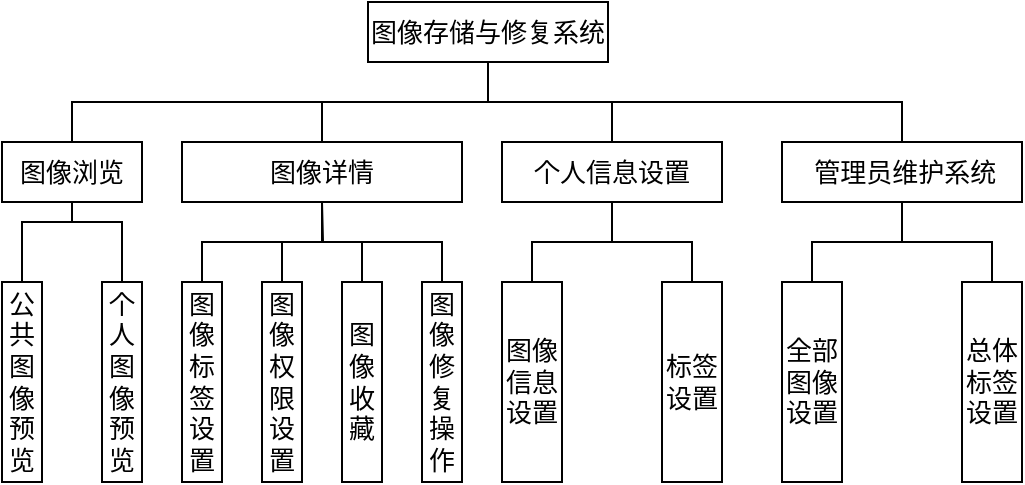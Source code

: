 <mxfile version="21.2.9" type="github">
  <diagram id="C5RBs43oDa-KdzZeNtuy" name="Page-1">
    <mxGraphModel dx="644" dy="324" grid="1" gridSize="10" guides="1" tooltips="1" connect="1" arrows="1" fold="1" page="1" pageScale="1" pageWidth="583" pageHeight="827" math="0" shadow="0">
      <root>
        <mxCell id="WIyWlLk6GJQsqaUBKTNV-0" />
        <mxCell id="WIyWlLk6GJQsqaUBKTNV-1" parent="WIyWlLk6GJQsqaUBKTNV-0" />
        <mxCell id="Nia3L4bW7R5w-4qVx0B0-27" style="edgeStyle=orthogonalEdgeStyle;rounded=0;orthogonalLoop=1;jettySize=auto;html=1;entryX=0.5;entryY=0;entryDx=0;entryDy=0;exitX=0.5;exitY=1;exitDx=0;exitDy=0;strokeColor=default;endArrow=none;endFill=0;fontFamily=宋体;" edge="1" parent="WIyWlLk6GJQsqaUBKTNV-1" source="Nia3L4bW7R5w-4qVx0B0-0" target="Nia3L4bW7R5w-4qVx0B0-1">
          <mxGeometry relative="1" as="geometry" />
        </mxCell>
        <mxCell id="Nia3L4bW7R5w-4qVx0B0-29" style="rounded=0;orthogonalLoop=1;jettySize=auto;html=1;exitX=0.5;exitY=1;exitDx=0;exitDy=0;entryX=0.5;entryY=0;entryDx=0;entryDy=0;edgeStyle=orthogonalEdgeStyle;endArrow=none;endFill=0;fontFamily=宋体;" edge="1" parent="WIyWlLk6GJQsqaUBKTNV-1" source="Nia3L4bW7R5w-4qVx0B0-0" target="Nia3L4bW7R5w-4qVx0B0-22">
          <mxGeometry relative="1" as="geometry" />
        </mxCell>
        <mxCell id="Nia3L4bW7R5w-4qVx0B0-30" style="edgeStyle=orthogonalEdgeStyle;rounded=0;orthogonalLoop=1;jettySize=auto;html=1;exitX=0.5;exitY=1;exitDx=0;exitDy=0;entryX=0.5;entryY=0;entryDx=0;entryDy=0;endArrow=none;endFill=0;fontFamily=宋体;" edge="1" parent="WIyWlLk6GJQsqaUBKTNV-1" source="Nia3L4bW7R5w-4qVx0B0-0" target="Nia3L4bW7R5w-4qVx0B0-3">
          <mxGeometry relative="1" as="geometry" />
        </mxCell>
        <mxCell id="Nia3L4bW7R5w-4qVx0B0-31" style="edgeStyle=orthogonalEdgeStyle;rounded=0;orthogonalLoop=1;jettySize=auto;html=1;exitX=0.5;exitY=1;exitDx=0;exitDy=0;endArrow=none;endFill=0;fontFamily=宋体;" edge="1" parent="WIyWlLk6GJQsqaUBKTNV-1" source="Nia3L4bW7R5w-4qVx0B0-0" target="Nia3L4bW7R5w-4qVx0B0-4">
          <mxGeometry relative="1" as="geometry" />
        </mxCell>
        <mxCell id="Nia3L4bW7R5w-4qVx0B0-0" value="图像存储与修复系统" style="rounded=0;whiteSpace=wrap;html=1;fontFamily=宋体;fontSize=13;" vertex="1" parent="WIyWlLk6GJQsqaUBKTNV-1">
          <mxGeometry x="220" y="20" width="120" height="30" as="geometry" />
        </mxCell>
        <mxCell id="Nia3L4bW7R5w-4qVx0B0-32" style="edgeStyle=orthogonalEdgeStyle;shape=connector;rounded=0;orthogonalLoop=1;jettySize=auto;html=1;exitX=0.5;exitY=1;exitDx=0;exitDy=0;entryX=0.5;entryY=0;entryDx=0;entryDy=0;labelBackgroundColor=default;strokeColor=default;fontFamily=宋体;fontSize=11;fontColor=default;endArrow=none;endFill=0;" edge="1" parent="WIyWlLk6GJQsqaUBKTNV-1" source="Nia3L4bW7R5w-4qVx0B0-1" target="Nia3L4bW7R5w-4qVx0B0-5">
          <mxGeometry relative="1" as="geometry">
            <Array as="points">
              <mxPoint x="72" y="130" />
              <mxPoint x="47" y="130" />
            </Array>
          </mxGeometry>
        </mxCell>
        <mxCell id="Nia3L4bW7R5w-4qVx0B0-33" style="edgeStyle=orthogonalEdgeStyle;shape=connector;rounded=0;orthogonalLoop=1;jettySize=auto;html=1;exitX=0.5;exitY=1;exitDx=0;exitDy=0;entryX=0.5;entryY=0;entryDx=0;entryDy=0;labelBackgroundColor=default;strokeColor=default;fontFamily=宋体;fontSize=11;fontColor=default;endArrow=none;endFill=0;" edge="1" parent="WIyWlLk6GJQsqaUBKTNV-1" source="Nia3L4bW7R5w-4qVx0B0-1" target="Nia3L4bW7R5w-4qVx0B0-6">
          <mxGeometry relative="1" as="geometry">
            <Array as="points">
              <mxPoint x="72" y="130" />
              <mxPoint x="97" y="130" />
            </Array>
          </mxGeometry>
        </mxCell>
        <mxCell id="Nia3L4bW7R5w-4qVx0B0-1" value="图像浏览" style="rounded=0;whiteSpace=wrap;html=1;fontSize=13;fontFamily=宋体;" vertex="1" parent="WIyWlLk6GJQsqaUBKTNV-1">
          <mxGeometry x="37" y="90" width="70" height="30" as="geometry" />
        </mxCell>
        <mxCell id="Nia3L4bW7R5w-4qVx0B0-3" value="个人信息设置" style="rounded=0;whiteSpace=wrap;html=1;fontSize=13;fontFamily=宋体;" vertex="1" parent="WIyWlLk6GJQsqaUBKTNV-1">
          <mxGeometry x="287" y="90" width="110" height="30" as="geometry" />
        </mxCell>
        <mxCell id="Nia3L4bW7R5w-4qVx0B0-44" style="edgeStyle=orthogonalEdgeStyle;shape=connector;rounded=0;orthogonalLoop=1;jettySize=auto;html=1;exitX=0.5;exitY=1;exitDx=0;exitDy=0;entryX=0.5;entryY=0;entryDx=0;entryDy=0;labelBackgroundColor=default;strokeColor=default;fontFamily=宋体;fontSize=11;fontColor=default;endArrow=none;endFill=0;" edge="1" parent="WIyWlLk6GJQsqaUBKTNV-1" source="Nia3L4bW7R5w-4qVx0B0-4" target="Nia3L4bW7R5w-4qVx0B0-42">
          <mxGeometry relative="1" as="geometry" />
        </mxCell>
        <mxCell id="Nia3L4bW7R5w-4qVx0B0-45" style="edgeStyle=orthogonalEdgeStyle;shape=connector;rounded=0;orthogonalLoop=1;jettySize=auto;html=1;exitX=0.5;exitY=1;exitDx=0;exitDy=0;entryX=0.5;entryY=0;entryDx=0;entryDy=0;labelBackgroundColor=default;strokeColor=default;fontFamily=宋体;fontSize=11;fontColor=default;endArrow=none;endFill=0;" edge="1" parent="WIyWlLk6GJQsqaUBKTNV-1" source="Nia3L4bW7R5w-4qVx0B0-4" target="Nia3L4bW7R5w-4qVx0B0-43">
          <mxGeometry relative="1" as="geometry" />
        </mxCell>
        <mxCell id="Nia3L4bW7R5w-4qVx0B0-4" value="&amp;nbsp;管理员维护系统" style="rounded=0;whiteSpace=wrap;html=1;fontSize=13;fontFamily=宋体;" vertex="1" parent="WIyWlLk6GJQsqaUBKTNV-1">
          <mxGeometry x="427" y="90" width="120" height="30" as="geometry" />
        </mxCell>
        <mxCell id="Nia3L4bW7R5w-4qVx0B0-5" value="公共图像预览" style="rounded=0;whiteSpace=wrap;html=1;fontSize=13;fontFamily=宋体;" vertex="1" parent="WIyWlLk6GJQsqaUBKTNV-1">
          <mxGeometry x="37" y="160" width="20" height="100" as="geometry" />
        </mxCell>
        <mxCell id="Nia3L4bW7R5w-4qVx0B0-6" value="个人图像预览" style="rounded=0;whiteSpace=wrap;html=1;fontSize=13;fontFamily=宋体;" vertex="1" parent="WIyWlLk6GJQsqaUBKTNV-1">
          <mxGeometry x="87" y="160" width="20" height="100" as="geometry" />
        </mxCell>
        <mxCell id="Nia3L4bW7R5w-4qVx0B0-34" style="edgeStyle=orthogonalEdgeStyle;shape=connector;rounded=0;orthogonalLoop=1;jettySize=auto;html=1;exitX=0.5;exitY=0;exitDx=0;exitDy=0;entryX=0.5;entryY=1;entryDx=0;entryDy=0;labelBackgroundColor=default;strokeColor=default;fontFamily=宋体;fontSize=11;fontColor=default;endArrow=none;endFill=0;" edge="1" parent="WIyWlLk6GJQsqaUBKTNV-1" source="Nia3L4bW7R5w-4qVx0B0-7" target="Nia3L4bW7R5w-4qVx0B0-22">
          <mxGeometry relative="1" as="geometry" />
        </mxCell>
        <mxCell id="Nia3L4bW7R5w-4qVx0B0-7" value="图像标签设置" style="rounded=0;whiteSpace=wrap;html=1;fontSize=13;fontFamily=宋体;" vertex="1" parent="WIyWlLk6GJQsqaUBKTNV-1">
          <mxGeometry x="127" y="160" width="20" height="100" as="geometry" />
        </mxCell>
        <mxCell id="Nia3L4bW7R5w-4qVx0B0-38" style="edgeStyle=orthogonalEdgeStyle;shape=connector;rounded=0;orthogonalLoop=1;jettySize=auto;html=1;exitX=0.5;exitY=0;exitDx=0;exitDy=0;labelBackgroundColor=default;strokeColor=default;fontFamily=宋体;fontSize=11;fontColor=default;endArrow=none;endFill=0;" edge="1" parent="WIyWlLk6GJQsqaUBKTNV-1" source="Nia3L4bW7R5w-4qVx0B0-21">
          <mxGeometry relative="1" as="geometry">
            <mxPoint x="197" y="120.0" as="targetPoint" />
            <Array as="points">
              <mxPoint x="257" y="140" />
              <mxPoint x="197" y="140" />
            </Array>
          </mxGeometry>
        </mxCell>
        <mxCell id="Nia3L4bW7R5w-4qVx0B0-21" value="图像修复操作" style="rounded=0;whiteSpace=wrap;html=1;fontSize=13;fontFamily=宋体;" vertex="1" parent="WIyWlLk6GJQsqaUBKTNV-1">
          <mxGeometry x="247" y="160" width="20" height="100" as="geometry" />
        </mxCell>
        <mxCell id="Nia3L4bW7R5w-4qVx0B0-22" value="图像详情" style="rounded=0;whiteSpace=wrap;html=1;fontSize=13;fontFamily=宋体;" vertex="1" parent="WIyWlLk6GJQsqaUBKTNV-1">
          <mxGeometry x="127" y="90" width="140" height="30" as="geometry" />
        </mxCell>
        <mxCell id="Nia3L4bW7R5w-4qVx0B0-35" style="edgeStyle=orthogonalEdgeStyle;shape=connector;rounded=0;orthogonalLoop=1;jettySize=auto;html=1;exitX=0.5;exitY=0;exitDx=0;exitDy=0;labelBackgroundColor=default;strokeColor=default;fontFamily=宋体;fontSize=11;fontColor=default;endArrow=none;endFill=0;" edge="1" parent="WIyWlLk6GJQsqaUBKTNV-1" source="Nia3L4bW7R5w-4qVx0B0-23">
          <mxGeometry relative="1" as="geometry">
            <mxPoint x="197" y="130.0" as="targetPoint" />
            <Array as="points">
              <mxPoint x="177" y="140" />
              <mxPoint x="197" y="140" />
            </Array>
          </mxGeometry>
        </mxCell>
        <mxCell id="Nia3L4bW7R5w-4qVx0B0-23" value="图像权限设置" style="rounded=0;whiteSpace=wrap;html=1;fontSize=13;fontFamily=宋体;" vertex="1" parent="WIyWlLk6GJQsqaUBKTNV-1">
          <mxGeometry x="167" y="160" width="20" height="100" as="geometry" />
        </mxCell>
        <mxCell id="Nia3L4bW7R5w-4qVx0B0-36" style="edgeStyle=orthogonalEdgeStyle;shape=connector;rounded=0;orthogonalLoop=1;jettySize=auto;html=1;exitX=0.5;exitY=0;exitDx=0;exitDy=0;labelBackgroundColor=default;strokeColor=default;fontFamily=宋体;fontSize=11;fontColor=default;endArrow=none;endFill=0;" edge="1" parent="WIyWlLk6GJQsqaUBKTNV-1" source="Nia3L4bW7R5w-4qVx0B0-24">
          <mxGeometry relative="1" as="geometry">
            <mxPoint x="197" y="120.0" as="targetPoint" />
          </mxGeometry>
        </mxCell>
        <mxCell id="Nia3L4bW7R5w-4qVx0B0-24" value="图像收藏" style="rounded=0;whiteSpace=wrap;html=1;fontSize=13;fontFamily=宋体;" vertex="1" parent="WIyWlLk6GJQsqaUBKTNV-1">
          <mxGeometry x="207" y="160" width="20" height="100" as="geometry" />
        </mxCell>
        <mxCell id="Nia3L4bW7R5w-4qVx0B0-40" style="edgeStyle=orthogonalEdgeStyle;shape=connector;rounded=0;orthogonalLoop=1;jettySize=auto;html=1;exitX=0.5;exitY=0;exitDx=0;exitDy=0;entryX=0.5;entryY=1;entryDx=0;entryDy=0;labelBackgroundColor=default;strokeColor=default;fontFamily=宋体;fontSize=11;fontColor=default;endArrow=none;endFill=0;" edge="1" parent="WIyWlLk6GJQsqaUBKTNV-1" source="Nia3L4bW7R5w-4qVx0B0-25" target="Nia3L4bW7R5w-4qVx0B0-3">
          <mxGeometry relative="1" as="geometry" />
        </mxCell>
        <mxCell id="Nia3L4bW7R5w-4qVx0B0-25" value="图像信息设置" style="rounded=0;whiteSpace=wrap;html=1;fontSize=13;fontFamily=宋体;" vertex="1" parent="WIyWlLk6GJQsqaUBKTNV-1">
          <mxGeometry x="287" y="160" width="30" height="100" as="geometry" />
        </mxCell>
        <mxCell id="Nia3L4bW7R5w-4qVx0B0-41" style="edgeStyle=orthogonalEdgeStyle;shape=connector;rounded=0;orthogonalLoop=1;jettySize=auto;html=1;exitX=0.5;exitY=0;exitDx=0;exitDy=0;entryX=0.5;entryY=1;entryDx=0;entryDy=0;labelBackgroundColor=default;strokeColor=default;fontFamily=宋体;fontSize=11;fontColor=default;endArrow=none;endFill=0;" edge="1" parent="WIyWlLk6GJQsqaUBKTNV-1" source="Nia3L4bW7R5w-4qVx0B0-26" target="Nia3L4bW7R5w-4qVx0B0-3">
          <mxGeometry relative="1" as="geometry" />
        </mxCell>
        <mxCell id="Nia3L4bW7R5w-4qVx0B0-26" value="标签设置" style="rounded=0;whiteSpace=wrap;html=1;fontSize=13;fontFamily=宋体;" vertex="1" parent="WIyWlLk6GJQsqaUBKTNV-1">
          <mxGeometry x="367" y="160" width="30" height="100" as="geometry" />
        </mxCell>
        <mxCell id="Nia3L4bW7R5w-4qVx0B0-42" value="全部图像设置" style="rounded=0;whiteSpace=wrap;html=1;fontSize=13;fontFamily=宋体;" vertex="1" parent="WIyWlLk6GJQsqaUBKTNV-1">
          <mxGeometry x="427" y="160" width="30" height="100" as="geometry" />
        </mxCell>
        <mxCell id="Nia3L4bW7R5w-4qVx0B0-43" value="总体标签设置" style="rounded=0;whiteSpace=wrap;html=1;fontSize=13;fontFamily=宋体;" vertex="1" parent="WIyWlLk6GJQsqaUBKTNV-1">
          <mxGeometry x="517" y="160" width="30" height="100" as="geometry" />
        </mxCell>
      </root>
    </mxGraphModel>
  </diagram>
</mxfile>
